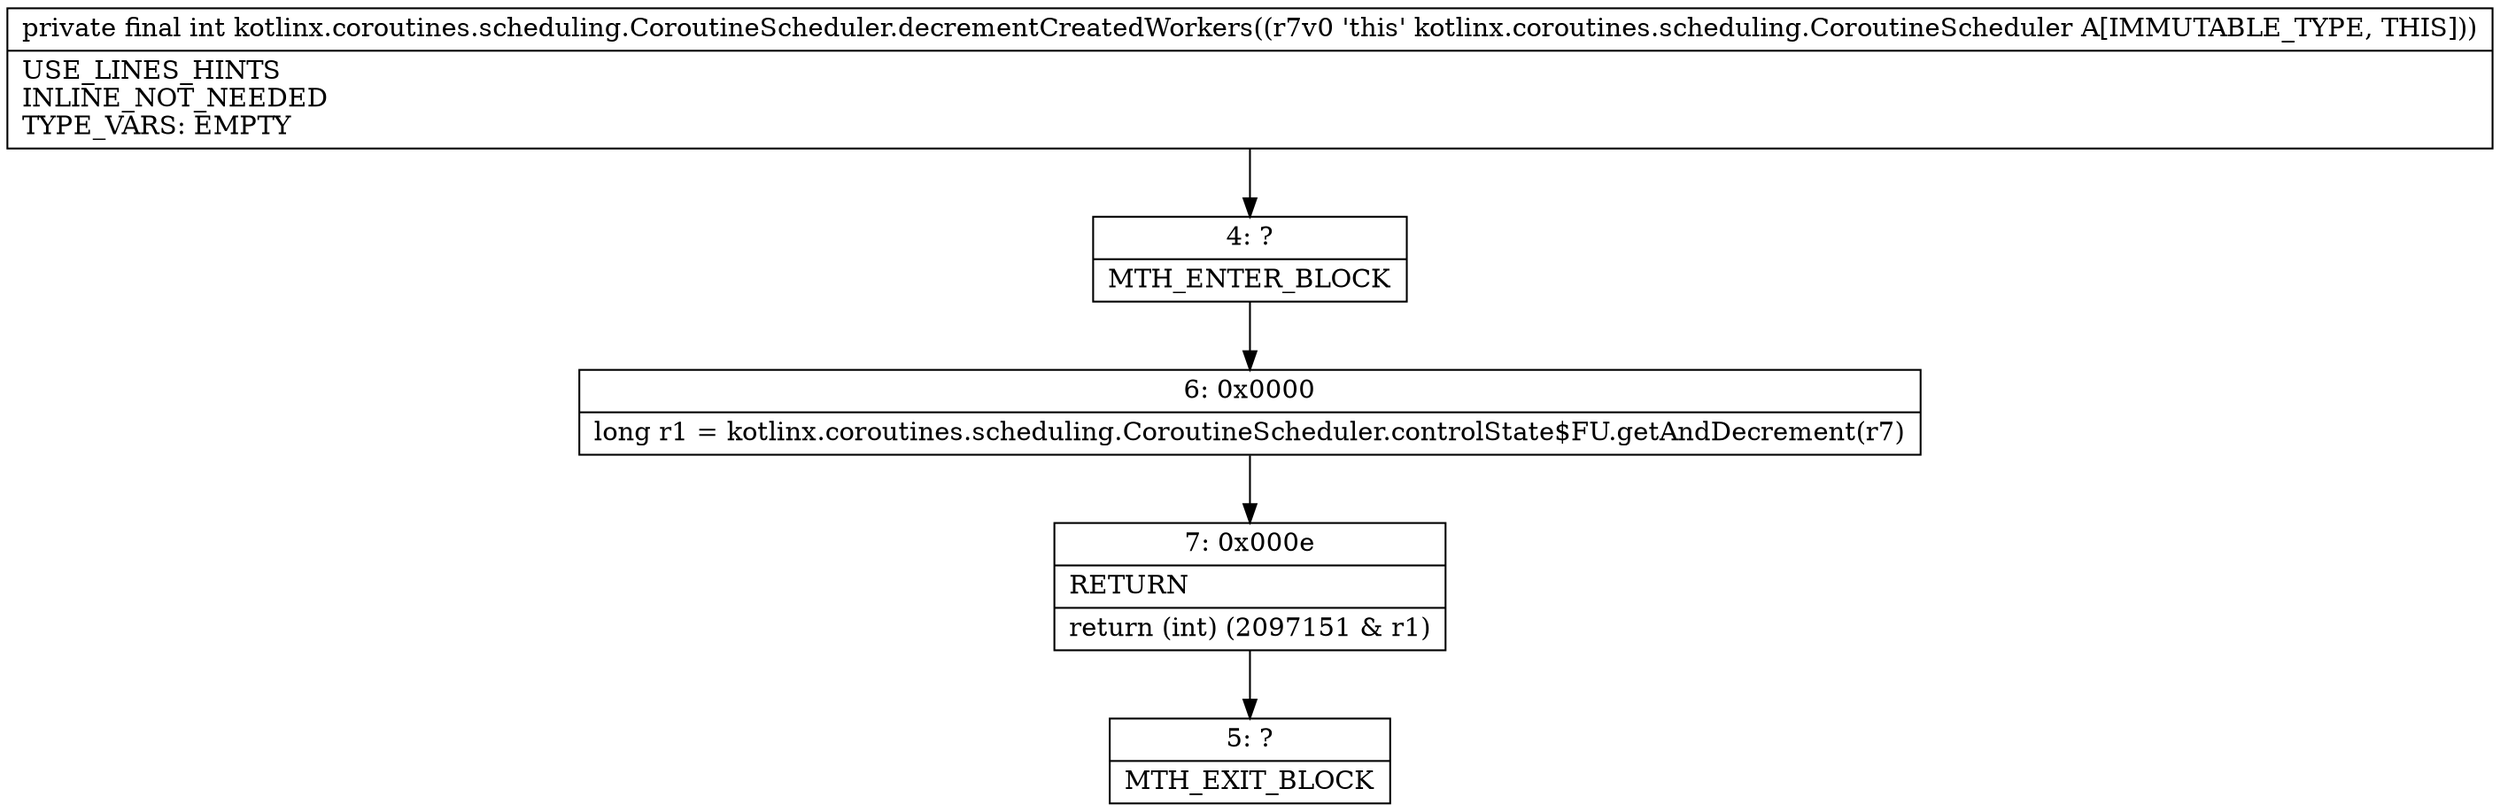digraph "CFG forkotlinx.coroutines.scheduling.CoroutineScheduler.decrementCreatedWorkers()I" {
Node_4 [shape=record,label="{4\:\ ?|MTH_ENTER_BLOCK\l}"];
Node_6 [shape=record,label="{6\:\ 0x0000|long r1 = kotlinx.coroutines.scheduling.CoroutineScheduler.controlState$FU.getAndDecrement(r7)\l}"];
Node_7 [shape=record,label="{7\:\ 0x000e|RETURN\l|return (int) (2097151 & r1)\l}"];
Node_5 [shape=record,label="{5\:\ ?|MTH_EXIT_BLOCK\l}"];
MethodNode[shape=record,label="{private final int kotlinx.coroutines.scheduling.CoroutineScheduler.decrementCreatedWorkers((r7v0 'this' kotlinx.coroutines.scheduling.CoroutineScheduler A[IMMUTABLE_TYPE, THIS]))  | USE_LINES_HINTS\lINLINE_NOT_NEEDED\lTYPE_VARS: EMPTY\l}"];
MethodNode -> Node_4;Node_4 -> Node_6;
Node_6 -> Node_7;
Node_7 -> Node_5;
}

